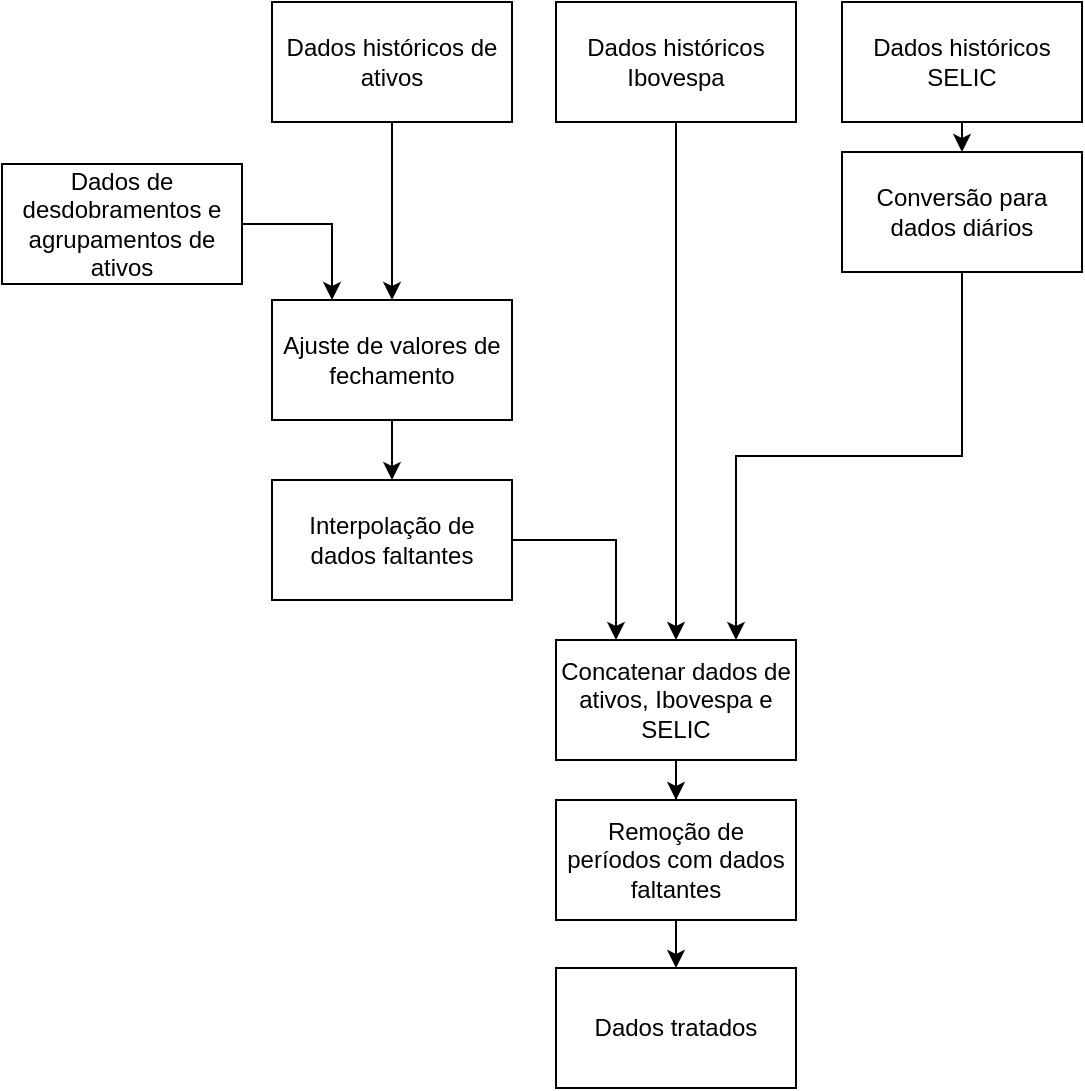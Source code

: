 <mxfile version="12.2.4" pages="2"><diagram id="hSXLRcqr8Vc4FJP1uw9w" name="Page-1"><mxGraphModel dx="263" dy="805" grid="1" gridSize="10" guides="1" tooltips="1" connect="1" arrows="1" fold="1" page="1" pageScale="1" pageWidth="850" pageHeight="1100" math="0" shadow="0"><root><mxCell id="0"/><mxCell id="1" parent="0"/><mxCell id="15" style="edgeStyle=orthogonalEdgeStyle;rounded=0;orthogonalLoop=1;jettySize=auto;html=1;exitX=0.5;exitY=1;exitDx=0;exitDy=0;entryX=0.5;entryY=0;entryDx=0;entryDy=0;" parent="1" source="3" target="7" edge="1"><mxGeometry relative="1" as="geometry"/></mxCell><mxCell id="3" value="Dados históricos de ativos" style="rounded=0;whiteSpace=wrap;html=1;" parent="1" vertex="1"><mxGeometry x="205" y="311" width="120" height="60" as="geometry"/></mxCell><mxCell id="16" style="edgeStyle=orthogonalEdgeStyle;rounded=0;orthogonalLoop=1;jettySize=auto;html=1;exitX=1;exitY=0.5;exitDx=0;exitDy=0;entryX=0.25;entryY=0;entryDx=0;entryDy=0;" parent="1" source="4" target="7" edge="1"><mxGeometry relative="1" as="geometry"/></mxCell><mxCell id="4" value="Dados de desdobramentos e agrupamentos de ativos" style="whiteSpace=wrap;html=1;rounded=0;" parent="1" vertex="1"><mxGeometry x="70" y="392" width="120" height="60" as="geometry"/></mxCell><mxCell id="20" style="edgeStyle=orthogonalEdgeStyle;rounded=0;orthogonalLoop=1;jettySize=auto;html=1;exitX=0.5;exitY=1;exitDx=0;exitDy=0;" parent="1" source="5" target="10" edge="1"><mxGeometry relative="1" as="geometry"/></mxCell><mxCell id="5" value="Dados históricos Ibovespa" style="whiteSpace=wrap;html=1;rounded=0;" parent="1" vertex="1"><mxGeometry x="347" y="311" width="120" height="60" as="geometry"/></mxCell><mxCell id="18" style="edgeStyle=orthogonalEdgeStyle;rounded=0;orthogonalLoop=1;jettySize=auto;html=1;exitX=0.5;exitY=1;exitDx=0;exitDy=0;entryX=0.5;entryY=0;entryDx=0;entryDy=0;" parent="1" source="6" target="9" edge="1"><mxGeometry relative="1" as="geometry"/></mxCell><mxCell id="6" value="Dados históricos SELIC" style="whiteSpace=wrap;html=1;rounded=0;" parent="1" vertex="1"><mxGeometry x="490" y="311" width="120" height="60" as="geometry"/></mxCell><mxCell id="17" style="edgeStyle=orthogonalEdgeStyle;rounded=0;orthogonalLoop=1;jettySize=auto;html=1;exitX=0.5;exitY=1;exitDx=0;exitDy=0;" parent="1" source="7" target="8" edge="1"><mxGeometry relative="1" as="geometry"/></mxCell><mxCell id="7" value="Ajuste de valores de fechamento" style="rounded=0;whiteSpace=wrap;html=1;" parent="1" vertex="1"><mxGeometry x="205" y="460" width="120" height="60" as="geometry"/></mxCell><mxCell id="21" style="edgeStyle=orthogonalEdgeStyle;rounded=0;orthogonalLoop=1;jettySize=auto;html=1;exitX=1;exitY=0.5;exitDx=0;exitDy=0;entryX=0.25;entryY=0;entryDx=0;entryDy=0;" parent="1" source="8" target="10" edge="1"><mxGeometry relative="1" as="geometry"/></mxCell><mxCell id="8" value="Interpolação de dados faltantes" style="whiteSpace=wrap;html=1;rounded=0;" parent="1" vertex="1"><mxGeometry x="205" y="550" width="120" height="60" as="geometry"/></mxCell><mxCell id="19" style="edgeStyle=orthogonalEdgeStyle;rounded=0;orthogonalLoop=1;jettySize=auto;html=1;exitX=0.5;exitY=1;exitDx=0;exitDy=0;entryX=0.75;entryY=0;entryDx=0;entryDy=0;" parent="1" source="9" target="10" edge="1"><mxGeometry relative="1" as="geometry"/></mxCell><mxCell id="9" value="Conversão para dados diários" style="whiteSpace=wrap;html=1;rounded=0;" parent="1" vertex="1"><mxGeometry x="490" y="386" width="120" height="60" as="geometry"/></mxCell><mxCell id="23" value="" style="edgeStyle=orthogonalEdgeStyle;rounded=0;orthogonalLoop=1;jettySize=auto;html=1;" parent="1" source="10" target="22" edge="1"><mxGeometry relative="1" as="geometry"/></mxCell><mxCell id="10" value="Concatenar dados de ativos, Ibovespa e SELIC" style="whiteSpace=wrap;html=1;rounded=0;" parent="1" vertex="1"><mxGeometry x="347" y="630" width="120" height="60" as="geometry"/></mxCell><mxCell id="25" value="" style="edgeStyle=orthogonalEdgeStyle;rounded=0;orthogonalLoop=1;jettySize=auto;html=1;" parent="1" source="22" target="24" edge="1"><mxGeometry relative="1" as="geometry"/></mxCell><mxCell id="22" value="Remoção de períodos com dados faltantes" style="whiteSpace=wrap;html=1;rounded=0;" parent="1" vertex="1"><mxGeometry x="347" y="710" width="120" height="60" as="geometry"/></mxCell><mxCell id="24" value="Dados tratados" style="whiteSpace=wrap;html=1;rounded=0;" parent="1" vertex="1"><mxGeometry x="347" y="794" width="120" height="60" as="geometry"/></mxCell></root></mxGraphModel></diagram><diagram id="bAEpUgE0C3ti8HGOh5XC" name="Page-2"><mxGraphModel dx="125" dy="383" grid="1" gridSize="10" guides="1" tooltips="1" connect="1" arrows="1" fold="1" page="1" pageScale="1" pageWidth="850" pageHeight="1100" math="0" shadow="0"><root><mxCell id="BI5GhgMh3LuwSXZNovX9-0"/><mxCell id="BI5GhgMh3LuwSXZNovX9-1" parent="BI5GhgMh3LuwSXZNovX9-0"/><mxCell id="BI5GhgMh3LuwSXZNovX9-3" value="Text" style="text;html=1;strokeColor=none;fillColor=none;align=center;verticalAlign=middle;whiteSpace=wrap;rounded=0;" vertex="1" parent="BI5GhgMh3LuwSXZNovX9-1"><mxGeometry x="20" y="20" width="40" height="20" as="geometry"/></mxCell></root></mxGraphModel></diagram></mxfile>